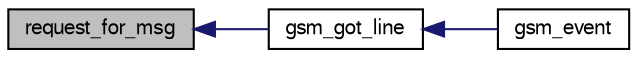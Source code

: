 digraph "request_for_msg"
{
  edge [fontname="FreeSans",fontsize="10",labelfontname="FreeSans",labelfontsize="10"];
  node [fontname="FreeSans",fontsize="10",shape=record];
  rankdir="LR";
  Node1 [label="request_for_msg",height=0.2,width=0.4,color="black", fillcolor="grey75", style="filled", fontcolor="black"];
  Node1 -> Node2 [dir="back",color="midnightblue",fontsize="10",style="solid",fontname="FreeSans"];
  Node2 [label="gsm_got_line",height=0.2,width=0.4,color="black", fillcolor="white", style="filled",URL="$gsm_8c.html#a1908fccdd617aa8d27b37b40388242dc"];
  Node2 -> Node3 [dir="back",color="midnightblue",fontsize="10",style="solid",fontname="FreeSans"];
  Node3 [label="gsm_event",height=0.2,width=0.4,color="black", fillcolor="white", style="filled",URL="$gsm_8h.html#a470dc2779b65d4e6bc6515ec4b88e052"];
}
